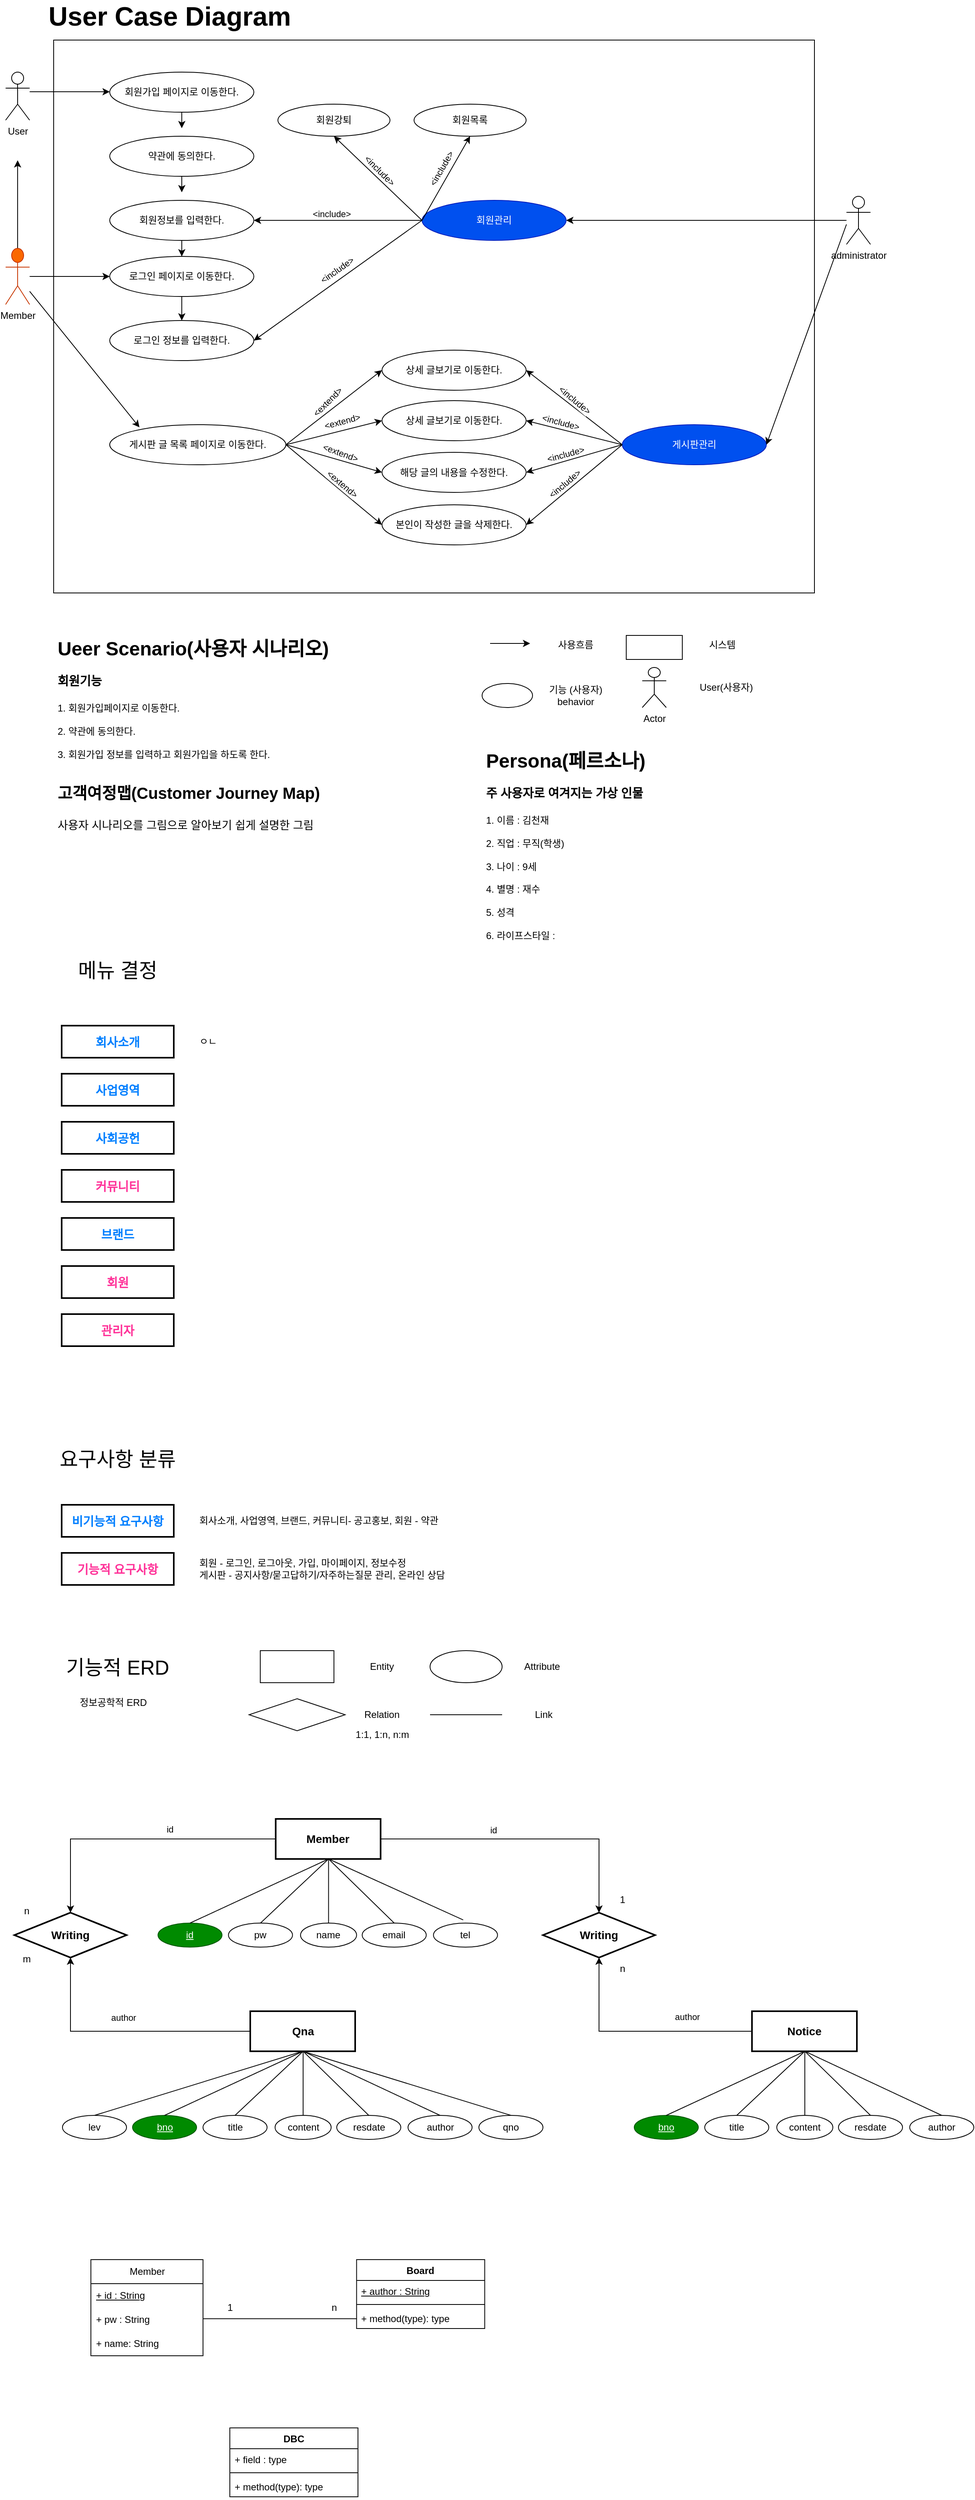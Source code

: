 <mxfile version="21.6.2" type="device">
  <diagram name="페이지-1" id="-TecIWNmmm6fbVxseDir">
    <mxGraphModel dx="1247" dy="652" grid="1" gridSize="10" guides="1" tooltips="1" connect="1" arrows="1" fold="1" page="1" pageScale="1" pageWidth="827" pageHeight="1169" math="0" shadow="0">
      <root>
        <mxCell id="0" />
        <mxCell id="1" parent="0" />
        <mxCell id="GIqwlSmdAhQBk12k91S7-240" value="" style="rounded=0;whiteSpace=wrap;html=1;fontStyle=0" vertex="1" parent="1">
          <mxGeometry x="90" y="70" width="950" height="690" as="geometry" />
        </mxCell>
        <mxCell id="GIqwlSmdAhQBk12k91S7-226" value="" style="edgeStyle=orthogonalEdgeStyle;rounded=0;orthogonalLoop=1;jettySize=auto;html=1;" edge="1" parent="1" source="GIqwlSmdAhQBk12k91S7-7">
          <mxGeometry relative="1" as="geometry">
            <mxPoint x="250" y="180" as="targetPoint" />
          </mxGeometry>
        </mxCell>
        <mxCell id="GIqwlSmdAhQBk12k91S7-7" value="회원가입 페이지로 이동한다." style="ellipse;whiteSpace=wrap;html=1;" vertex="1" parent="1">
          <mxGeometry x="160" y="110" width="180" height="50" as="geometry" />
        </mxCell>
        <mxCell id="GIqwlSmdAhQBk12k91S7-214" style="edgeStyle=orthogonalEdgeStyle;rounded=0;orthogonalLoop=1;jettySize=auto;html=1;exitX=0.5;exitY=0;exitDx=0;exitDy=0;exitPerimeter=0;" edge="1" parent="1" source="GIqwlSmdAhQBk12k91S7-11">
          <mxGeometry relative="1" as="geometry">
            <mxPoint x="45" y="220" as="targetPoint" />
          </mxGeometry>
        </mxCell>
        <mxCell id="GIqwlSmdAhQBk12k91S7-223" style="edgeStyle=orthogonalEdgeStyle;rounded=0;orthogonalLoop=1;jettySize=auto;html=1;" edge="1" parent="1" source="GIqwlSmdAhQBk12k91S7-11" target="GIqwlSmdAhQBk12k91S7-218">
          <mxGeometry relative="1" as="geometry" />
        </mxCell>
        <mxCell id="GIqwlSmdAhQBk12k91S7-11" value="Member" style="shape=umlActor;verticalLabelPosition=bottom;verticalAlign=top;html=1;outlineConnect=0;fillColor=#fa6800;strokeColor=#C73500;fontColor=#000000;" vertex="1" parent="1">
          <mxGeometry x="30" y="330" width="30" height="70" as="geometry" />
        </mxCell>
        <mxCell id="GIqwlSmdAhQBk12k91S7-12" value="User" style="shape=umlActor;verticalLabelPosition=bottom;verticalAlign=top;html=1;outlineConnect=0;" vertex="1" parent="1">
          <mxGeometry x="30" y="110" width="30" height="60" as="geometry" />
        </mxCell>
        <mxCell id="GIqwlSmdAhQBk12k91S7-229" value="" style="edgeStyle=orthogonalEdgeStyle;rounded=0;orthogonalLoop=1;jettySize=auto;html=1;" edge="1" parent="1" source="GIqwlSmdAhQBk12k91S7-216">
          <mxGeometry relative="1" as="geometry">
            <mxPoint x="250" y="260" as="targetPoint" />
          </mxGeometry>
        </mxCell>
        <mxCell id="GIqwlSmdAhQBk12k91S7-216" value="약관에 동의한다." style="ellipse;whiteSpace=wrap;html=1;" vertex="1" parent="1">
          <mxGeometry x="160" y="190" width="180" height="50" as="geometry" />
        </mxCell>
        <mxCell id="GIqwlSmdAhQBk12k91S7-231" value="" style="edgeStyle=orthogonalEdgeStyle;rounded=0;orthogonalLoop=1;jettySize=auto;html=1;" edge="1" parent="1" source="GIqwlSmdAhQBk12k91S7-217" target="GIqwlSmdAhQBk12k91S7-218">
          <mxGeometry relative="1" as="geometry" />
        </mxCell>
        <mxCell id="GIqwlSmdAhQBk12k91S7-217" value="회원정보를 입력한다." style="ellipse;whiteSpace=wrap;html=1;" vertex="1" parent="1">
          <mxGeometry x="160" y="270" width="180" height="50" as="geometry" />
        </mxCell>
        <mxCell id="GIqwlSmdAhQBk12k91S7-232" value="" style="edgeStyle=orthogonalEdgeStyle;rounded=0;orthogonalLoop=1;jettySize=auto;html=1;" edge="1" parent="1" source="GIqwlSmdAhQBk12k91S7-218" target="GIqwlSmdAhQBk12k91S7-224">
          <mxGeometry relative="1" as="geometry" />
        </mxCell>
        <mxCell id="GIqwlSmdAhQBk12k91S7-218" value="로그인 페이지로 이동한다." style="ellipse;whiteSpace=wrap;html=1;" vertex="1" parent="1">
          <mxGeometry x="160" y="340" width="180" height="50" as="geometry" />
        </mxCell>
        <mxCell id="GIqwlSmdAhQBk12k91S7-224" value="로그인 정보를 입력한다." style="ellipse;whiteSpace=wrap;html=1;" vertex="1" parent="1">
          <mxGeometry x="160" y="420" width="180" height="50" as="geometry" />
        </mxCell>
        <mxCell id="GIqwlSmdAhQBk12k91S7-233" value="게시판 글 목록 페이지로 이동한다." style="ellipse;whiteSpace=wrap;html=1;" vertex="1" parent="1">
          <mxGeometry x="160" y="550" width="220" height="50" as="geometry" />
        </mxCell>
        <mxCell id="GIqwlSmdAhQBk12k91S7-234" value="" style="endArrow=classic;html=1;rounded=0;entryX=0.169;entryY=0.067;entryDx=0;entryDy=0;entryPerimeter=0;" edge="1" parent="1" source="GIqwlSmdAhQBk12k91S7-11" target="GIqwlSmdAhQBk12k91S7-233">
          <mxGeometry width="50" height="50" relative="1" as="geometry">
            <mxPoint x="230" y="620" as="sourcePoint" />
            <mxPoint x="280" y="570" as="targetPoint" />
          </mxGeometry>
        </mxCell>
        <mxCell id="GIqwlSmdAhQBk12k91S7-235" value="해당 글의 내용을 수정한다." style="ellipse;whiteSpace=wrap;html=1;" vertex="1" parent="1">
          <mxGeometry x="500" y="584.5" width="180" height="50" as="geometry" />
        </mxCell>
        <mxCell id="GIqwlSmdAhQBk12k91S7-236" value="상세 글보기로 이동한다." style="ellipse;whiteSpace=wrap;html=1;" vertex="1" parent="1">
          <mxGeometry x="500" y="520" width="180" height="50" as="geometry" />
        </mxCell>
        <mxCell id="GIqwlSmdAhQBk12k91S7-237" value="상세 글보기로 이동한다." style="ellipse;whiteSpace=wrap;html=1;" vertex="1" parent="1">
          <mxGeometry x="500" y="457" width="180" height="50" as="geometry" />
        </mxCell>
        <mxCell id="GIqwlSmdAhQBk12k91S7-238" value="본인이 작성한 글을 삭제한다." style="ellipse;whiteSpace=wrap;html=1;" vertex="1" parent="1">
          <mxGeometry x="500" y="650" width="180" height="50" as="geometry" />
        </mxCell>
        <mxCell id="GIqwlSmdAhQBk12k91S7-241" style="edgeStyle=orthogonalEdgeStyle;rounded=0;orthogonalLoop=1;jettySize=auto;html=1;" edge="1" parent="1">
          <mxGeometry relative="1" as="geometry">
            <mxPoint x="60" y="134.5" as="sourcePoint" />
            <mxPoint x="160" y="134.5" as="targetPoint" />
          </mxGeometry>
        </mxCell>
        <mxCell id="GIqwlSmdAhQBk12k91S7-242" value="administrator" style="shape=umlActor;verticalLabelPosition=bottom;verticalAlign=top;html=1;outlineConnect=0;" vertex="1" parent="1">
          <mxGeometry x="1080" y="265" width="30" height="60" as="geometry" />
        </mxCell>
        <mxCell id="GIqwlSmdAhQBk12k91S7-244" value="" style="endArrow=classic;html=1;rounded=0;entryX=0;entryY=0.5;entryDx=0;entryDy=0;exitX=1;exitY=0.5;exitDx=0;exitDy=0;" edge="1" parent="1" source="GIqwlSmdAhQBk12k91S7-233" target="GIqwlSmdAhQBk12k91S7-237">
          <mxGeometry width="50" height="50" relative="1" as="geometry">
            <mxPoint x="380" y="550" as="sourcePoint" />
            <mxPoint x="430" y="500" as="targetPoint" />
          </mxGeometry>
        </mxCell>
        <mxCell id="GIqwlSmdAhQBk12k91S7-248" value="&amp;lt;extend&amp;gt;" style="edgeLabel;html=1;align=center;verticalAlign=middle;resizable=0;points=[];rotation=-45;" vertex="1" connectable="0" parent="GIqwlSmdAhQBk12k91S7-244">
          <mxGeometry x="0.013" y="1" relative="1" as="geometry">
            <mxPoint x="-9" y="-5" as="offset" />
          </mxGeometry>
        </mxCell>
        <mxCell id="GIqwlSmdAhQBk12k91S7-245" value="" style="endArrow=classic;html=1;rounded=0;exitX=1;exitY=0.5;exitDx=0;exitDy=0;entryX=0;entryY=0.5;entryDx=0;entryDy=0;" edge="1" parent="1" source="GIqwlSmdAhQBk12k91S7-233" target="GIqwlSmdAhQBk12k91S7-238">
          <mxGeometry width="50" height="50" relative="1" as="geometry">
            <mxPoint x="700" y="650" as="sourcePoint" />
            <mxPoint x="750" y="600" as="targetPoint" />
          </mxGeometry>
        </mxCell>
        <mxCell id="GIqwlSmdAhQBk12k91S7-251" value="&amp;lt;extend&amp;gt;" style="edgeLabel;html=1;align=center;verticalAlign=middle;resizable=0;points=[];rotation=40;" vertex="1" connectable="0" parent="GIqwlSmdAhQBk12k91S7-245">
          <mxGeometry x="-0.067" y="-3" relative="1" as="geometry">
            <mxPoint x="16" as="offset" />
          </mxGeometry>
        </mxCell>
        <mxCell id="GIqwlSmdAhQBk12k91S7-246" value="" style="endArrow=classic;html=1;rounded=0;entryX=0;entryY=0.5;entryDx=0;entryDy=0;exitX=1;exitY=0.5;exitDx=0;exitDy=0;" edge="1" parent="1" source="GIqwlSmdAhQBk12k91S7-233" target="GIqwlSmdAhQBk12k91S7-236">
          <mxGeometry width="50" height="50" relative="1" as="geometry">
            <mxPoint x="390" y="585" as="sourcePoint" />
            <mxPoint x="470" y="492" as="targetPoint" />
          </mxGeometry>
        </mxCell>
        <mxCell id="GIqwlSmdAhQBk12k91S7-249" value="&amp;lt;extend&amp;gt;" style="edgeLabel;html=1;align=center;verticalAlign=middle;resizable=0;points=[];rotation=-15;" vertex="1" connectable="0" parent="GIqwlSmdAhQBk12k91S7-246">
          <mxGeometry x="0.111" y="3" relative="1" as="geometry">
            <mxPoint x="4" y="-10" as="offset" />
          </mxGeometry>
        </mxCell>
        <mxCell id="GIqwlSmdAhQBk12k91S7-247" value="" style="endArrow=classic;html=1;rounded=0;entryX=0;entryY=0.5;entryDx=0;entryDy=0;exitX=1;exitY=0.5;exitDx=0;exitDy=0;" edge="1" parent="1" source="GIqwlSmdAhQBk12k91S7-233" target="GIqwlSmdAhQBk12k91S7-235">
          <mxGeometry width="50" height="50" relative="1" as="geometry">
            <mxPoint x="390" y="585" as="sourcePoint" />
            <mxPoint x="470" y="555" as="targetPoint" />
          </mxGeometry>
        </mxCell>
        <mxCell id="GIqwlSmdAhQBk12k91S7-250" value="&amp;lt;extend&amp;gt;" style="edgeLabel;html=1;align=center;verticalAlign=middle;resizable=0;points=[];rotation=20;" vertex="1" connectable="0" parent="GIqwlSmdAhQBk12k91S7-247">
          <mxGeometry x="0.132" relative="1" as="geometry">
            <mxPoint y="-10" as="offset" />
          </mxGeometry>
        </mxCell>
        <mxCell id="GIqwlSmdAhQBk12k91S7-253" value="회원강퇴" style="ellipse;whiteSpace=wrap;html=1;" vertex="1" parent="1">
          <mxGeometry x="370" y="150" width="140" height="40" as="geometry" />
        </mxCell>
        <mxCell id="GIqwlSmdAhQBk12k91S7-255" value="회원관리" style="ellipse;whiteSpace=wrap;html=1;fillColor=#0050ef;fontColor=#ffffff;strokeColor=#001DBC;" vertex="1" parent="1">
          <mxGeometry x="550" y="270" width="180" height="50" as="geometry" />
        </mxCell>
        <mxCell id="GIqwlSmdAhQBk12k91S7-256" value="회원목록" style="ellipse;whiteSpace=wrap;html=1;" vertex="1" parent="1">
          <mxGeometry x="540" y="150" width="140" height="40" as="geometry" />
        </mxCell>
        <mxCell id="GIqwlSmdAhQBk12k91S7-257" value="" style="endArrow=classic;html=1;rounded=0;exitX=0;exitY=0.5;exitDx=0;exitDy=0;entryX=0.5;entryY=1;entryDx=0;entryDy=0;" edge="1" parent="1" source="GIqwlSmdAhQBk12k91S7-255" target="GIqwlSmdAhQBk12k91S7-256">
          <mxGeometry width="50" height="50" relative="1" as="geometry">
            <mxPoint x="700" y="380" as="sourcePoint" />
            <mxPoint x="750" y="330" as="targetPoint" />
          </mxGeometry>
        </mxCell>
        <mxCell id="GIqwlSmdAhQBk12k91S7-277" value="&amp;lt;include&amp;gt;" style="edgeLabel;html=1;align=center;verticalAlign=middle;resizable=0;points=[];rotation=-60;" vertex="1" connectable="0" parent="GIqwlSmdAhQBk12k91S7-257">
          <mxGeometry x="0.14" y="1" relative="1" as="geometry">
            <mxPoint x="-10" y="-4" as="offset" />
          </mxGeometry>
        </mxCell>
        <mxCell id="GIqwlSmdAhQBk12k91S7-258" value="" style="endArrow=classic;html=1;rounded=0;exitX=0;exitY=0.5;exitDx=0;exitDy=0;entryX=0.5;entryY=1;entryDx=0;entryDy=0;" edge="1" parent="1" source="GIqwlSmdAhQBk12k91S7-255" target="GIqwlSmdAhQBk12k91S7-253">
          <mxGeometry width="50" height="50" relative="1" as="geometry">
            <mxPoint x="490" y="295" as="sourcePoint" />
            <mxPoint x="550" y="230" as="targetPoint" />
          </mxGeometry>
        </mxCell>
        <mxCell id="GIqwlSmdAhQBk12k91S7-278" value="&amp;lt;include&amp;gt;" style="edgeLabel;html=1;align=center;verticalAlign=middle;resizable=0;points=[];rotation=45;" vertex="1" connectable="0" parent="GIqwlSmdAhQBk12k91S7-258">
          <mxGeometry x="0.005" y="-1" relative="1" as="geometry">
            <mxPoint x="2" y="-9" as="offset" />
          </mxGeometry>
        </mxCell>
        <mxCell id="GIqwlSmdAhQBk12k91S7-259" value="" style="endArrow=classic;html=1;rounded=0;exitX=0;exitY=0.5;exitDx=0;exitDy=0;" edge="1" parent="1" source="GIqwlSmdAhQBk12k91S7-255" target="GIqwlSmdAhQBk12k91S7-217">
          <mxGeometry width="50" height="50" relative="1" as="geometry">
            <mxPoint x="560" y="305" as="sourcePoint" />
            <mxPoint x="450" y="240" as="targetPoint" />
          </mxGeometry>
        </mxCell>
        <mxCell id="GIqwlSmdAhQBk12k91S7-279" value="&amp;lt;include&amp;gt;" style="edgeLabel;html=1;align=center;verticalAlign=middle;resizable=0;points=[];" vertex="1" connectable="0" parent="GIqwlSmdAhQBk12k91S7-259">
          <mxGeometry x="0.076" y="3" relative="1" as="geometry">
            <mxPoint y="-11" as="offset" />
          </mxGeometry>
        </mxCell>
        <mxCell id="GIqwlSmdAhQBk12k91S7-260" value="" style="endArrow=classic;html=1;rounded=0;exitX=0;exitY=0.5;exitDx=0;exitDy=0;entryX=1;entryY=0.5;entryDx=0;entryDy=0;" edge="1" parent="1" source="GIqwlSmdAhQBk12k91S7-255" target="GIqwlSmdAhQBk12k91S7-224">
          <mxGeometry width="50" height="50" relative="1" as="geometry">
            <mxPoint x="560" y="305" as="sourcePoint" />
            <mxPoint x="350" y="305" as="targetPoint" />
          </mxGeometry>
        </mxCell>
        <mxCell id="GIqwlSmdAhQBk12k91S7-280" value="&amp;lt;include&amp;gt;" style="edgeLabel;html=1;align=center;verticalAlign=middle;resizable=0;points=[];rotation=-35;" vertex="1" connectable="0" parent="GIqwlSmdAhQBk12k91S7-260">
          <mxGeometry x="0.009" y="1" relative="1" as="geometry">
            <mxPoint x="-1" y="-14" as="offset" />
          </mxGeometry>
        </mxCell>
        <mxCell id="GIqwlSmdAhQBk12k91S7-261" value="게시판관리" style="ellipse;whiteSpace=wrap;html=1;fillColor=#0050ef;fontColor=#ffffff;strokeColor=#001DBC;" vertex="1" parent="1">
          <mxGeometry x="800" y="550" width="180" height="50" as="geometry" />
        </mxCell>
        <mxCell id="GIqwlSmdAhQBk12k91S7-262" value="" style="endArrow=classic;html=1;rounded=0;entryX=1;entryY=0.5;entryDx=0;entryDy=0;" edge="1" parent="1" target="GIqwlSmdAhQBk12k91S7-261">
          <mxGeometry width="50" height="50" relative="1" as="geometry">
            <mxPoint x="1080" y="300" as="sourcePoint" />
            <mxPoint x="350" y="455" as="targetPoint" />
          </mxGeometry>
        </mxCell>
        <mxCell id="GIqwlSmdAhQBk12k91S7-263" value="" style="endArrow=classic;html=1;rounded=0;entryX=1;entryY=0.5;entryDx=0;entryDy=0;exitX=0;exitY=0.5;exitDx=0;exitDy=0;" edge="1" parent="1" source="GIqwlSmdAhQBk12k91S7-261" target="GIqwlSmdAhQBk12k91S7-236">
          <mxGeometry width="50" height="50" relative="1" as="geometry">
            <mxPoint x="1090" y="230" as="sourcePoint" />
            <mxPoint x="970" y="492" as="targetPoint" />
          </mxGeometry>
        </mxCell>
        <mxCell id="GIqwlSmdAhQBk12k91S7-271" value="&amp;lt;include&amp;gt;" style="edgeLabel;html=1;align=center;verticalAlign=middle;resizable=0;points=[];rotation=15;" vertex="1" connectable="0" parent="GIqwlSmdAhQBk12k91S7-263">
          <mxGeometry x="0.284" y="-1" relative="1" as="geometry">
            <mxPoint y="-8" as="offset" />
          </mxGeometry>
        </mxCell>
        <mxCell id="GIqwlSmdAhQBk12k91S7-265" value="" style="endArrow=classic;html=1;rounded=0;entryX=1;entryY=0.5;entryDx=0;entryDy=0;exitX=0;exitY=0.5;exitDx=0;exitDy=0;" edge="1" parent="1" source="GIqwlSmdAhQBk12k91S7-261" target="GIqwlSmdAhQBk12k91S7-235">
          <mxGeometry width="50" height="50" relative="1" as="geometry">
            <mxPoint x="810" y="585" as="sourcePoint" />
            <mxPoint x="690" y="555" as="targetPoint" />
          </mxGeometry>
        </mxCell>
        <mxCell id="GIqwlSmdAhQBk12k91S7-272" value="&amp;lt;include&amp;gt;" style="edgeLabel;html=1;align=center;verticalAlign=middle;resizable=0;points=[];rotation=-15;" vertex="1" connectable="0" parent="GIqwlSmdAhQBk12k91S7-265">
          <mxGeometry x="0.207" y="4" relative="1" as="geometry">
            <mxPoint y="-13" as="offset" />
          </mxGeometry>
        </mxCell>
        <mxCell id="GIqwlSmdAhQBk12k91S7-266" value="" style="endArrow=classic;html=1;rounded=0;entryX=1;entryY=0.5;entryDx=0;entryDy=0;exitX=0;exitY=0.5;exitDx=0;exitDy=0;" edge="1" parent="1" source="GIqwlSmdAhQBk12k91S7-261" target="GIqwlSmdAhQBk12k91S7-238">
          <mxGeometry width="50" height="50" relative="1" as="geometry">
            <mxPoint x="810" y="585" as="sourcePoint" />
            <mxPoint x="690" y="620" as="targetPoint" />
          </mxGeometry>
        </mxCell>
        <mxCell id="GIqwlSmdAhQBk12k91S7-273" value="&amp;lt;include&amp;gt;" style="edgeLabel;html=1;align=center;verticalAlign=middle;resizable=0;points=[];rotation=-40;" vertex="1" connectable="0" parent="GIqwlSmdAhQBk12k91S7-266">
          <mxGeometry x="0.121" y="1" relative="1" as="geometry">
            <mxPoint x="-6" y="-8" as="offset" />
          </mxGeometry>
        </mxCell>
        <mxCell id="GIqwlSmdAhQBk12k91S7-267" value="" style="endArrow=classic;html=1;rounded=0;entryX=1;entryY=0.5;entryDx=0;entryDy=0;exitX=0;exitY=0.5;exitDx=0;exitDy=0;" edge="1" parent="1" source="GIqwlSmdAhQBk12k91S7-261" target="GIqwlSmdAhQBk12k91S7-237">
          <mxGeometry width="50" height="50" relative="1" as="geometry">
            <mxPoint x="810" y="585" as="sourcePoint" />
            <mxPoint x="690" y="685" as="targetPoint" />
          </mxGeometry>
        </mxCell>
        <mxCell id="GIqwlSmdAhQBk12k91S7-270" value="&amp;lt;include&amp;gt;" style="edgeLabel;html=1;align=center;verticalAlign=middle;resizable=0;points=[];rotation=40;" vertex="1" connectable="0" parent="GIqwlSmdAhQBk12k91S7-267">
          <mxGeometry x="0.02" y="-3" relative="1" as="geometry">
            <mxPoint y="-7" as="offset" />
          </mxGeometry>
        </mxCell>
        <mxCell id="GIqwlSmdAhQBk12k91S7-268" value="&lt;h1&gt;Ueer Scenario(사용자 시나리오)&lt;/h1&gt;&lt;div style=&quot;&quot;&gt;&lt;b style=&quot;&quot;&gt;&lt;font style=&quot;font-size: 15px;&quot;&gt;회원기능&lt;/font&gt;&lt;/b&gt;&lt;/div&gt;&lt;div style=&quot;&quot;&gt;&lt;b style=&quot;&quot;&gt;&lt;font style=&quot;font-size: 15px;&quot;&gt;&lt;br&gt;&lt;/font&gt;&lt;/b&gt;&lt;/div&gt;&lt;div style=&quot;&quot;&gt;&lt;font style=&quot;font-size: 12px;&quot;&gt;1. 회원가입페이지로 이동한다.&lt;/font&gt;&lt;/div&gt;&lt;div style=&quot;&quot;&gt;&lt;font style=&quot;font-size: 12px;&quot;&gt;&lt;br&gt;&lt;/font&gt;&lt;/div&gt;&lt;div style=&quot;&quot;&gt;&lt;font style=&quot;font-size: 12px;&quot;&gt;2. 약관에 동의한다.&lt;/font&gt;&lt;/div&gt;&lt;div style=&quot;&quot;&gt;&lt;font style=&quot;font-size: 12px;&quot;&gt;&lt;br&gt;&lt;/font&gt;&lt;/div&gt;&lt;div style=&quot;&quot;&gt;&lt;font style=&quot;font-size: 12px;&quot;&gt;3. 회원가입 정보를 입력하고 회원가입을 하도록 한다.&lt;/font&gt;&lt;/div&gt;&lt;div style=&quot;&quot;&gt;&lt;font style=&quot;font-size: 12px;&quot;&gt;&lt;br&gt;&lt;/font&gt;&lt;/div&gt;&lt;div style=&quot;&quot;&gt;&lt;font style=&quot;font-size: 12px;&quot;&gt;&lt;br&gt;&lt;/font&gt;&lt;/div&gt;&lt;div style=&quot;&quot;&gt;&lt;font size=&quot;1&quot; style=&quot;&quot;&gt;&lt;b style=&quot;font-size: 20px;&quot;&gt;고객여정맵(Customer Journey Map)&lt;/b&gt;&lt;/font&gt;&lt;/div&gt;&lt;div style=&quot;&quot;&gt;&lt;font style=&quot;font-size: 17px;&quot;&gt;&lt;b&gt;&lt;br&gt;&lt;/b&gt;&lt;/font&gt;&lt;/div&gt;&lt;div style=&quot;font-size: 14px;&quot;&gt;&lt;font style=&quot;font-size: 14px;&quot;&gt;사용자 시나리오를 그림으로&amp;nbsp;&lt;/font&gt;&lt;span style=&quot;background-color: initial;&quot;&gt;알아보기 쉽게 설명한 그림&lt;/span&gt;&lt;/div&gt;" style="text;html=1;strokeColor=none;fillColor=none;spacing=5;spacingTop=-20;whiteSpace=wrap;overflow=hidden;rounded=0;" vertex="1" parent="1">
          <mxGeometry x="90" y="810" width="400" height="330" as="geometry" />
        </mxCell>
        <mxCell id="GIqwlSmdAhQBk12k91S7-274" value="" style="endArrow=classic;html=1;rounded=0;entryX=1;entryY=0.5;entryDx=0;entryDy=0;" edge="1" parent="1" source="GIqwlSmdAhQBk12k91S7-242" target="GIqwlSmdAhQBk12k91S7-255">
          <mxGeometry width="50" height="50" relative="1" as="geometry">
            <mxPoint x="1080" y="220" as="sourcePoint" />
            <mxPoint x="990" y="585" as="targetPoint" />
          </mxGeometry>
        </mxCell>
        <mxCell id="GIqwlSmdAhQBk12k91S7-283" value="" style="endArrow=classic;html=1;rounded=0;" edge="1" parent="1">
          <mxGeometry width="50" height="50" relative="1" as="geometry">
            <mxPoint x="635" y="823" as="sourcePoint" />
            <mxPoint x="685.0" y="823" as="targetPoint" />
          </mxGeometry>
        </mxCell>
        <mxCell id="GIqwlSmdAhQBk12k91S7-287" value="사용흐름" style="text;html=1;strokeColor=none;fillColor=none;align=center;verticalAlign=middle;whiteSpace=wrap;rounded=0;" vertex="1" parent="1">
          <mxGeometry x="712" y="810" width="60" height="30" as="geometry" />
        </mxCell>
        <mxCell id="GIqwlSmdAhQBk12k91S7-288" value="" style="ellipse;whiteSpace=wrap;html=1;" vertex="1" parent="1">
          <mxGeometry x="625" y="873" width="63" height="30" as="geometry" />
        </mxCell>
        <mxCell id="GIqwlSmdAhQBk12k91S7-289" value="기능 (사용자)&lt;br&gt;behavior" style="text;html=1;strokeColor=none;fillColor=none;align=center;verticalAlign=middle;whiteSpace=wrap;rounded=0;" vertex="1" parent="1">
          <mxGeometry x="699" y="873" width="86" height="30" as="geometry" />
        </mxCell>
        <mxCell id="GIqwlSmdAhQBk12k91S7-290" value="" style="rounded=0;whiteSpace=wrap;html=1;" vertex="1" parent="1">
          <mxGeometry x="805" y="813" width="70" height="30" as="geometry" />
        </mxCell>
        <mxCell id="GIqwlSmdAhQBk12k91S7-291" value="시스템" style="text;html=1;strokeColor=none;fillColor=none;align=center;verticalAlign=middle;whiteSpace=wrap;rounded=0;" vertex="1" parent="1">
          <mxGeometry x="895" y="810" width="60" height="30" as="geometry" />
        </mxCell>
        <mxCell id="GIqwlSmdAhQBk12k91S7-292" value="User(사용자)" style="text;html=1;strokeColor=none;fillColor=none;align=center;verticalAlign=middle;whiteSpace=wrap;rounded=0;" vertex="1" parent="1">
          <mxGeometry x="885" y="863" width="90" height="30" as="geometry" />
        </mxCell>
        <mxCell id="GIqwlSmdAhQBk12k91S7-293" value="Actor" style="shape=umlActor;verticalLabelPosition=bottom;verticalAlign=top;html=1;outlineConnect=0;" vertex="1" parent="1">
          <mxGeometry x="825" y="853" width="30" height="50" as="geometry" />
        </mxCell>
        <mxCell id="GIqwlSmdAhQBk12k91S7-294" value="&lt;h1&gt;Persona(페르소나)&lt;/h1&gt;&lt;div style=&quot;&quot;&gt;&lt;span style=&quot;font-size: 15px;&quot;&gt;&lt;b&gt;주 사용자로 여겨지는 가상 인물&lt;/b&gt;&lt;/span&gt;&lt;/div&gt;&lt;div style=&quot;&quot;&gt;&lt;span style=&quot;font-size: 15px;&quot;&gt;&lt;b&gt;&lt;br&gt;&lt;/b&gt;&lt;/span&gt;&lt;/div&gt;&lt;div style=&quot;&quot;&gt;&lt;font style=&quot;font-size: 12px;&quot;&gt;1. 이름 : 김천재&lt;/font&gt;&lt;/div&gt;&lt;div style=&quot;&quot;&gt;&lt;font style=&quot;font-size: 12px;&quot;&gt;&lt;br&gt;&lt;/font&gt;&lt;/div&gt;&lt;div style=&quot;&quot;&gt;&lt;font style=&quot;font-size: 12px;&quot;&gt;2. 직업 : 무직(학생)&lt;/font&gt;&lt;/div&gt;&lt;div style=&quot;&quot;&gt;&lt;font style=&quot;font-size: 12px;&quot;&gt;&lt;br&gt;&lt;/font&gt;&lt;/div&gt;&lt;div style=&quot;&quot;&gt;&lt;font style=&quot;font-size: 12px;&quot;&gt;3. 나이 : 9세&lt;/font&gt;&lt;/div&gt;&lt;div style=&quot;&quot;&gt;&lt;font style=&quot;font-size: 12px;&quot;&gt;&lt;br&gt;&lt;/font&gt;&lt;/div&gt;&lt;div style=&quot;&quot;&gt;4. 별명 : 재수&lt;/div&gt;&lt;div style=&quot;&quot;&gt;&lt;br&gt;&lt;/div&gt;&lt;div style=&quot;&quot;&gt;5. 성격&lt;/div&gt;&lt;div style=&quot;&quot;&gt;&lt;br&gt;&lt;/div&gt;&lt;div style=&quot;&quot;&gt;6. 라이프스타일 :&amp;nbsp;&lt;/div&gt;" style="text;html=1;strokeColor=none;fillColor=none;spacing=5;spacingTop=-20;whiteSpace=wrap;overflow=hidden;rounded=0;" vertex="1" parent="1">
          <mxGeometry x="625" y="950" width="400" height="260" as="geometry" />
        </mxCell>
        <mxCell id="GIqwlSmdAhQBk12k91S7-296" value="&lt;font style=&quot;font-size: 25px;&quot;&gt;메뉴 결정&lt;/font&gt;" style="text;html=1;strokeColor=none;fillColor=none;align=center;verticalAlign=middle;whiteSpace=wrap;rounded=0;" vertex="1" parent="1">
          <mxGeometry x="90" y="1200" width="160" height="60" as="geometry" />
        </mxCell>
        <mxCell id="GIqwlSmdAhQBk12k91S7-297" value="회사소개" style="rounded=0;whiteSpace=wrap;html=1;strokeWidth=2;fontSize=15;fontStyle=1;fontColor=#007FFF;" vertex="1" parent="1">
          <mxGeometry x="100" y="1300" width="140" height="40" as="geometry" />
        </mxCell>
        <mxCell id="GIqwlSmdAhQBk12k91S7-298" value="사업영역" style="rounded=0;whiteSpace=wrap;html=1;strokeWidth=2;fontSize=15;fontStyle=1;fontColor=#007FFF;" vertex="1" parent="1">
          <mxGeometry x="100" y="1360" width="140" height="40" as="geometry" />
        </mxCell>
        <mxCell id="GIqwlSmdAhQBk12k91S7-299" value="사회공헌" style="rounded=0;whiteSpace=wrap;html=1;strokeWidth=2;fontSize=15;fontStyle=1;fontColor=#007FFF;" vertex="1" parent="1">
          <mxGeometry x="100" y="1420" width="140" height="40" as="geometry" />
        </mxCell>
        <mxCell id="GIqwlSmdAhQBk12k91S7-300" value="커뮤니티" style="rounded=0;whiteSpace=wrap;html=1;strokeWidth=2;fontSize=15;fontStyle=1;fontColor=#FF3399;" vertex="1" parent="1">
          <mxGeometry x="100" y="1480" width="140" height="40" as="geometry" />
        </mxCell>
        <mxCell id="GIqwlSmdAhQBk12k91S7-301" value="브랜드" style="rounded=0;whiteSpace=wrap;html=1;strokeWidth=2;fontSize=15;fontStyle=1;fontColor=#007FFF;" vertex="1" parent="1">
          <mxGeometry x="100" y="1540" width="140" height="40" as="geometry" />
        </mxCell>
        <mxCell id="GIqwlSmdAhQBk12k91S7-302" value="회원" style="rounded=0;whiteSpace=wrap;html=1;strokeWidth=2;fontSize=15;fontStyle=1;fontColor=#FF3399;" vertex="1" parent="1">
          <mxGeometry x="100" y="1600" width="140" height="40" as="geometry" />
        </mxCell>
        <mxCell id="GIqwlSmdAhQBk12k91S7-303" value="관리자" style="rounded=0;whiteSpace=wrap;html=1;strokeWidth=2;fontSize=15;fontStyle=1;fontColor=#FF3399;" vertex="1" parent="1">
          <mxGeometry x="100" y="1660" width="140" height="40" as="geometry" />
        </mxCell>
        <mxCell id="GIqwlSmdAhQBk12k91S7-305" value="ㅇㄴ" style="text;html=1;strokeColor=none;fillColor=none;align=left;verticalAlign=middle;whiteSpace=wrap;rounded=0;" vertex="1" parent="1">
          <mxGeometry x="270" y="1297.5" width="460" height="45" as="geometry" />
        </mxCell>
        <mxCell id="GIqwlSmdAhQBk12k91S7-306" value="비기능적 요구사항" style="rounded=0;whiteSpace=wrap;html=1;strokeWidth=2;fontSize=15;fontStyle=1;fontColor=#007FFF;" vertex="1" parent="1">
          <mxGeometry x="100" y="1898" width="140" height="40" as="geometry" />
        </mxCell>
        <mxCell id="GIqwlSmdAhQBk12k91S7-307" value="기능적 요구사항" style="rounded=0;whiteSpace=wrap;html=1;strokeWidth=2;fontSize=15;fontStyle=1;fontColor=#FF3399;" vertex="1" parent="1">
          <mxGeometry x="100" y="1958" width="140" height="40" as="geometry" />
        </mxCell>
        <mxCell id="GIqwlSmdAhQBk12k91S7-308" value="회사소개, 사업영역, 브랜드, 커뮤니티- 공고홍보, 회원 - 약관" style="text;html=1;strokeColor=none;fillColor=none;align=left;verticalAlign=middle;whiteSpace=wrap;rounded=0;" vertex="1" parent="1">
          <mxGeometry x="270" y="1895.5" width="460" height="45" as="geometry" />
        </mxCell>
        <mxCell id="GIqwlSmdAhQBk12k91S7-309" value="회원 - 로그인, 로그아웃, 가입, 마이페이지, 정보수정&lt;br&gt;게시판 - 공지사항/묻고답하기/자주하는질문 관리, 온라인 상담" style="text;html=1;strokeColor=none;fillColor=none;align=left;verticalAlign=middle;whiteSpace=wrap;rounded=0;" vertex="1" parent="1">
          <mxGeometry x="270" y="1955.5" width="460" height="45" as="geometry" />
        </mxCell>
        <mxCell id="GIqwlSmdAhQBk12k91S7-310" value="&lt;span style=&quot;font-size: 25px;&quot;&gt;요구사항 분류&lt;/span&gt;" style="text;html=1;strokeColor=none;fillColor=none;align=center;verticalAlign=middle;whiteSpace=wrap;rounded=0;" vertex="1" parent="1">
          <mxGeometry x="90" y="1810" width="160" height="60" as="geometry" />
        </mxCell>
        <mxCell id="GIqwlSmdAhQBk12k91S7-311" value="&lt;span style=&quot;font-size: 25px;&quot;&gt;기능적 ERD&lt;/span&gt;" style="text;html=1;strokeColor=none;fillColor=none;align=center;verticalAlign=middle;whiteSpace=wrap;rounded=0;" vertex="1" parent="1">
          <mxGeometry x="90" y="2070" width="160" height="60" as="geometry" />
        </mxCell>
        <mxCell id="GIqwlSmdAhQBk12k91S7-312" value="Member" style="rounded=0;whiteSpace=wrap;html=1;fontSize=14;fontStyle=1;strokeWidth=2;" vertex="1" parent="1">
          <mxGeometry x="367.27" y="2290" width="131" height="50" as="geometry" />
        </mxCell>
        <mxCell id="GIqwlSmdAhQBk12k91S7-313" value="" style="rounded=0;whiteSpace=wrap;html=1;" vertex="1" parent="1">
          <mxGeometry x="348" y="2080" width="92" height="40" as="geometry" />
        </mxCell>
        <mxCell id="GIqwlSmdAhQBk12k91S7-314" value="" style="ellipse;whiteSpace=wrap;html=1;" vertex="1" parent="1">
          <mxGeometry x="560" y="2080" width="90" height="40" as="geometry" />
        </mxCell>
        <mxCell id="GIqwlSmdAhQBk12k91S7-315" value="Entity" style="text;html=1;strokeColor=none;fillColor=none;align=center;verticalAlign=middle;whiteSpace=wrap;rounded=0;" vertex="1" parent="1">
          <mxGeometry x="470" y="2085" width="60" height="30" as="geometry" />
        </mxCell>
        <mxCell id="GIqwlSmdAhQBk12k91S7-316" value="Attribute" style="text;html=1;strokeColor=none;fillColor=none;align=center;verticalAlign=middle;whiteSpace=wrap;rounded=0;" vertex="1" parent="1">
          <mxGeometry x="670" y="2085" width="60" height="30" as="geometry" />
        </mxCell>
        <mxCell id="GIqwlSmdAhQBk12k91S7-317" value="" style="rhombus;whiteSpace=wrap;html=1;" vertex="1" parent="1">
          <mxGeometry x="334" y="2140" width="120" height="40" as="geometry" />
        </mxCell>
        <mxCell id="GIqwlSmdAhQBk12k91S7-318" value="Relation" style="text;html=1;strokeColor=none;fillColor=none;align=center;verticalAlign=middle;whiteSpace=wrap;rounded=0;" vertex="1" parent="1">
          <mxGeometry x="470" y="2145" width="60" height="30" as="geometry" />
        </mxCell>
        <mxCell id="GIqwlSmdAhQBk12k91S7-319" value="" style="endArrow=none;html=1;rounded=0;" edge="1" parent="1">
          <mxGeometry width="50" height="50" relative="1" as="geometry">
            <mxPoint x="560" y="2160" as="sourcePoint" />
            <mxPoint x="650" y="2160" as="targetPoint" />
          </mxGeometry>
        </mxCell>
        <mxCell id="GIqwlSmdAhQBk12k91S7-320" value="Link" style="text;html=1;strokeColor=none;fillColor=none;align=center;verticalAlign=middle;whiteSpace=wrap;rounded=0;" vertex="1" parent="1">
          <mxGeometry x="672" y="2145" width="60" height="30" as="geometry" />
        </mxCell>
        <mxCell id="GIqwlSmdAhQBk12k91S7-321" value="id" style="ellipse;whiteSpace=wrap;html=1;fontStyle=4;labelBackgroundColor=none;fillColor=#008a00;fontColor=#ffffff;strokeColor=#005700;" vertex="1" parent="1">
          <mxGeometry x="220.27" y="2420" width="80" height="30" as="geometry" />
        </mxCell>
        <mxCell id="GIqwlSmdAhQBk12k91S7-322" value="pw" style="ellipse;whiteSpace=wrap;html=1;" vertex="1" parent="1">
          <mxGeometry x="308.27" y="2420" width="80" height="30" as="geometry" />
        </mxCell>
        <mxCell id="GIqwlSmdAhQBk12k91S7-323" value="name" style="ellipse;whiteSpace=wrap;html=1;" vertex="1" parent="1">
          <mxGeometry x="398.27" y="2420" width="70" height="30" as="geometry" />
        </mxCell>
        <mxCell id="GIqwlSmdAhQBk12k91S7-324" value="tel" style="ellipse;whiteSpace=wrap;html=1;" vertex="1" parent="1">
          <mxGeometry x="564.27" y="2420" width="80" height="30" as="geometry" />
        </mxCell>
        <mxCell id="GIqwlSmdAhQBk12k91S7-325" value="email" style="ellipse;whiteSpace=wrap;html=1;" vertex="1" parent="1">
          <mxGeometry x="475.27" y="2420" width="80" height="30" as="geometry" />
        </mxCell>
        <mxCell id="GIqwlSmdAhQBk12k91S7-326" value="" style="endArrow=none;html=1;rounded=0;exitX=0.5;exitY=0;exitDx=0;exitDy=0;" edge="1" parent="1" source="GIqwlSmdAhQBk12k91S7-321">
          <mxGeometry width="50" height="50" relative="1" as="geometry">
            <mxPoint x="563.27" y="2380" as="sourcePoint" />
            <mxPoint x="433.27" y="2340" as="targetPoint" />
          </mxGeometry>
        </mxCell>
        <mxCell id="GIqwlSmdAhQBk12k91S7-327" value="" style="endArrow=none;html=1;rounded=0;exitX=0.5;exitY=0;exitDx=0;exitDy=0;" edge="1" parent="1" source="GIqwlSmdAhQBk12k91S7-322">
          <mxGeometry width="50" height="50" relative="1" as="geometry">
            <mxPoint x="262.27" y="2430" as="sourcePoint" />
            <mxPoint x="433.27" y="2340" as="targetPoint" />
          </mxGeometry>
        </mxCell>
        <mxCell id="GIqwlSmdAhQBk12k91S7-328" value="" style="endArrow=none;html=1;rounded=0;exitX=0.5;exitY=0;exitDx=0;exitDy=0;" edge="1" parent="1" source="GIqwlSmdAhQBk12k91S7-325">
          <mxGeometry width="50" height="50" relative="1" as="geometry">
            <mxPoint x="353.27" y="2430" as="sourcePoint" />
            <mxPoint x="433.27" y="2340" as="targetPoint" />
          </mxGeometry>
        </mxCell>
        <mxCell id="GIqwlSmdAhQBk12k91S7-331" value="" style="endArrow=none;html=1;rounded=0;exitX=0.5;exitY=0;exitDx=0;exitDy=0;" edge="1" parent="1" source="GIqwlSmdAhQBk12k91S7-323">
          <mxGeometry width="50" height="50" relative="1" as="geometry">
            <mxPoint x="563.27" y="2380" as="sourcePoint" />
            <mxPoint x="433.27" y="2340" as="targetPoint" />
          </mxGeometry>
        </mxCell>
        <mxCell id="GIqwlSmdAhQBk12k91S7-332" value="" style="endArrow=none;html=1;rounded=0;exitX=0.464;exitY=-0.132;exitDx=0;exitDy=0;exitPerimeter=0;" edge="1" parent="1" source="GIqwlSmdAhQBk12k91S7-324">
          <mxGeometry width="50" height="50" relative="1" as="geometry">
            <mxPoint x="525.27" y="2430" as="sourcePoint" />
            <mxPoint x="433.27" y="2340" as="targetPoint" />
          </mxGeometry>
        </mxCell>
        <mxCell id="GIqwlSmdAhQBk12k91S7-333" value="Qna" style="rounded=0;whiteSpace=wrap;html=1;fontSize=14;fontStyle=1;strokeWidth=2;" vertex="1" parent="1">
          <mxGeometry x="335.5" y="2530" width="131" height="50" as="geometry" />
        </mxCell>
        <mxCell id="GIqwlSmdAhQBk12k91S7-334" value="bno" style="ellipse;whiteSpace=wrap;html=1;fillColor=#008a00;fontColor=#ffffff;strokeColor=#005700;fontStyle=4" vertex="1" parent="1">
          <mxGeometry x="188.5" y="2660" width="80" height="30" as="geometry" />
        </mxCell>
        <mxCell id="GIqwlSmdAhQBk12k91S7-335" value="title" style="ellipse;whiteSpace=wrap;html=1;" vertex="1" parent="1">
          <mxGeometry x="276.5" y="2660" width="80" height="30" as="geometry" />
        </mxCell>
        <mxCell id="GIqwlSmdAhQBk12k91S7-336" value="content" style="ellipse;whiteSpace=wrap;html=1;" vertex="1" parent="1">
          <mxGeometry x="366.5" y="2660" width="70" height="30" as="geometry" />
        </mxCell>
        <mxCell id="GIqwlSmdAhQBk12k91S7-337" value="author" style="ellipse;whiteSpace=wrap;html=1;" vertex="1" parent="1">
          <mxGeometry x="532.5" y="2660" width="80" height="30" as="geometry" />
        </mxCell>
        <mxCell id="GIqwlSmdAhQBk12k91S7-338" value="resdate" style="ellipse;whiteSpace=wrap;html=1;" vertex="1" parent="1">
          <mxGeometry x="443.5" y="2660" width="80" height="30" as="geometry" />
        </mxCell>
        <mxCell id="GIqwlSmdAhQBk12k91S7-339" value="" style="endArrow=none;html=1;rounded=0;exitX=0.5;exitY=0;exitDx=0;exitDy=0;" edge="1" parent="1" source="GIqwlSmdAhQBk12k91S7-334">
          <mxGeometry width="50" height="50" relative="1" as="geometry">
            <mxPoint x="531.5" y="2620" as="sourcePoint" />
            <mxPoint x="401.5" y="2580" as="targetPoint" />
          </mxGeometry>
        </mxCell>
        <mxCell id="GIqwlSmdAhQBk12k91S7-340" value="" style="endArrow=none;html=1;rounded=0;exitX=0.5;exitY=0;exitDx=0;exitDy=0;" edge="1" parent="1" source="GIqwlSmdAhQBk12k91S7-335">
          <mxGeometry width="50" height="50" relative="1" as="geometry">
            <mxPoint x="230.5" y="2670" as="sourcePoint" />
            <mxPoint x="401.5" y="2580" as="targetPoint" />
          </mxGeometry>
        </mxCell>
        <mxCell id="GIqwlSmdAhQBk12k91S7-341" value="" style="endArrow=none;html=1;rounded=0;exitX=0.5;exitY=0;exitDx=0;exitDy=0;" edge="1" parent="1" source="GIqwlSmdAhQBk12k91S7-338">
          <mxGeometry width="50" height="50" relative="1" as="geometry">
            <mxPoint x="321.5" y="2670" as="sourcePoint" />
            <mxPoint x="401.5" y="2580" as="targetPoint" />
          </mxGeometry>
        </mxCell>
        <mxCell id="GIqwlSmdAhQBk12k91S7-342" value="" style="endArrow=none;html=1;rounded=0;exitX=0.5;exitY=0;exitDx=0;exitDy=0;" edge="1" parent="1" source="GIqwlSmdAhQBk12k91S7-336">
          <mxGeometry width="50" height="50" relative="1" as="geometry">
            <mxPoint x="531.5" y="2620" as="sourcePoint" />
            <mxPoint x="401.5" y="2580" as="targetPoint" />
          </mxGeometry>
        </mxCell>
        <mxCell id="GIqwlSmdAhQBk12k91S7-343" value="" style="endArrow=none;html=1;rounded=0;exitX=0.5;exitY=0;exitDx=0;exitDy=0;" edge="1" parent="1" source="GIqwlSmdAhQBk12k91S7-337">
          <mxGeometry width="50" height="50" relative="1" as="geometry">
            <mxPoint x="493.5" y="2670" as="sourcePoint" />
            <mxPoint x="401.5" y="2580" as="targetPoint" />
          </mxGeometry>
        </mxCell>
        <mxCell id="GIqwlSmdAhQBk12k91S7-344" value="Writing" style="rhombus;whiteSpace=wrap;html=1;fontSize=14;fontStyle=1;strokeWidth=2;" vertex="1" parent="1">
          <mxGeometry x="701" y="2407" width="140" height="56" as="geometry" />
        </mxCell>
        <mxCell id="GIqwlSmdAhQBk12k91S7-345" value="" style="endArrow=classic;html=1;rounded=0;exitX=1;exitY=0.5;exitDx=0;exitDy=0;entryX=0.5;entryY=0;entryDx=0;entryDy=0;" edge="1" parent="1" source="GIqwlSmdAhQBk12k91S7-312" target="GIqwlSmdAhQBk12k91S7-344">
          <mxGeometry width="50" height="50" relative="1" as="geometry">
            <mxPoint x="511" y="2530" as="sourcePoint" />
            <mxPoint x="561" y="2480" as="targetPoint" />
            <Array as="points">
              <mxPoint x="771" y="2315" />
            </Array>
          </mxGeometry>
        </mxCell>
        <mxCell id="GIqwlSmdAhQBk12k91S7-348" value="id" style="edgeLabel;html=1;align=center;verticalAlign=middle;resizable=0;points=[];" vertex="1" connectable="0" parent="GIqwlSmdAhQBk12k91S7-345">
          <mxGeometry x="-0.229" relative="1" as="geometry">
            <mxPoint y="-11" as="offset" />
          </mxGeometry>
        </mxCell>
        <mxCell id="GIqwlSmdAhQBk12k91S7-346" value="" style="endArrow=classic;html=1;rounded=0;entryX=0.5;entryY=1;entryDx=0;entryDy=0;exitX=0;exitY=0.5;exitDx=0;exitDy=0;" edge="1" parent="1" source="GIqwlSmdAhQBk12k91S7-353" target="GIqwlSmdAhQBk12k91S7-344">
          <mxGeometry width="50" height="50" relative="1" as="geometry">
            <mxPoint x="981" y="2555" as="sourcePoint" />
            <mxPoint x="783" y="2470" as="targetPoint" />
            <Array as="points">
              <mxPoint x="771" y="2555" />
            </Array>
          </mxGeometry>
        </mxCell>
        <mxCell id="GIqwlSmdAhQBk12k91S7-349" value="author" style="edgeLabel;html=1;align=center;verticalAlign=middle;resizable=0;points=[];" vertex="1" connectable="0" parent="GIqwlSmdAhQBk12k91S7-346">
          <mxGeometry x="-0.216" y="-3" relative="1" as="geometry">
            <mxPoint x="30" y="-15" as="offset" />
          </mxGeometry>
        </mxCell>
        <mxCell id="GIqwlSmdAhQBk12k91S7-350" value="1" style="text;html=1;align=center;verticalAlign=middle;resizable=0;points=[];autosize=1;strokeColor=none;fillColor=none;" vertex="1" parent="1">
          <mxGeometry x="785" y="2376" width="30" height="30" as="geometry" />
        </mxCell>
        <mxCell id="GIqwlSmdAhQBk12k91S7-351" value="n" style="text;html=1;align=center;verticalAlign=middle;resizable=0;points=[];autosize=1;strokeColor=none;fillColor=none;" vertex="1" parent="1">
          <mxGeometry x="785" y="2462" width="30" height="30" as="geometry" />
        </mxCell>
        <mxCell id="GIqwlSmdAhQBk12k91S7-352" value="1:1, 1:n, n:m" style="text;html=1;align=center;verticalAlign=middle;resizable=0;points=[];autosize=1;strokeColor=none;fillColor=none;" vertex="1" parent="1">
          <mxGeometry x="455" y="2170" width="90" height="30" as="geometry" />
        </mxCell>
        <mxCell id="GIqwlSmdAhQBk12k91S7-353" value="Notice" style="rounded=0;whiteSpace=wrap;html=1;fontSize=14;fontStyle=1;strokeWidth=2;" vertex="1" parent="1">
          <mxGeometry x="962" y="2530" width="131" height="50" as="geometry" />
        </mxCell>
        <mxCell id="GIqwlSmdAhQBk12k91S7-354" value="bno" style="ellipse;whiteSpace=wrap;html=1;fillColor=#008a00;fontColor=#ffffff;strokeColor=#005700;fontStyle=4" vertex="1" parent="1">
          <mxGeometry x="815" y="2660" width="80" height="30" as="geometry" />
        </mxCell>
        <mxCell id="GIqwlSmdAhQBk12k91S7-355" value="title" style="ellipse;whiteSpace=wrap;html=1;" vertex="1" parent="1">
          <mxGeometry x="903" y="2660" width="80" height="30" as="geometry" />
        </mxCell>
        <mxCell id="GIqwlSmdAhQBk12k91S7-356" value="content" style="ellipse;whiteSpace=wrap;html=1;" vertex="1" parent="1">
          <mxGeometry x="993" y="2660" width="70" height="30" as="geometry" />
        </mxCell>
        <mxCell id="GIqwlSmdAhQBk12k91S7-357" value="author" style="ellipse;whiteSpace=wrap;html=1;" vertex="1" parent="1">
          <mxGeometry x="1159" y="2660" width="80" height="30" as="geometry" />
        </mxCell>
        <mxCell id="GIqwlSmdAhQBk12k91S7-358" value="resdate" style="ellipse;whiteSpace=wrap;html=1;" vertex="1" parent="1">
          <mxGeometry x="1070" y="2660" width="80" height="30" as="geometry" />
        </mxCell>
        <mxCell id="GIqwlSmdAhQBk12k91S7-359" value="" style="endArrow=none;html=1;rounded=0;exitX=0.5;exitY=0;exitDx=0;exitDy=0;" edge="1" parent="1" source="GIqwlSmdAhQBk12k91S7-354">
          <mxGeometry width="50" height="50" relative="1" as="geometry">
            <mxPoint x="1158" y="2620" as="sourcePoint" />
            <mxPoint x="1028" y="2580" as="targetPoint" />
          </mxGeometry>
        </mxCell>
        <mxCell id="GIqwlSmdAhQBk12k91S7-360" value="" style="endArrow=none;html=1;rounded=0;exitX=0.5;exitY=0;exitDx=0;exitDy=0;" edge="1" parent="1" source="GIqwlSmdAhQBk12k91S7-355">
          <mxGeometry width="50" height="50" relative="1" as="geometry">
            <mxPoint x="857" y="2670" as="sourcePoint" />
            <mxPoint x="1028" y="2580" as="targetPoint" />
          </mxGeometry>
        </mxCell>
        <mxCell id="GIqwlSmdAhQBk12k91S7-361" value="" style="endArrow=none;html=1;rounded=0;exitX=0.5;exitY=0;exitDx=0;exitDy=0;" edge="1" parent="1" source="GIqwlSmdAhQBk12k91S7-358">
          <mxGeometry width="50" height="50" relative="1" as="geometry">
            <mxPoint x="948" y="2670" as="sourcePoint" />
            <mxPoint x="1028" y="2580" as="targetPoint" />
          </mxGeometry>
        </mxCell>
        <mxCell id="GIqwlSmdAhQBk12k91S7-362" value="" style="endArrow=none;html=1;rounded=0;exitX=0.5;exitY=0;exitDx=0;exitDy=0;" edge="1" parent="1" source="GIqwlSmdAhQBk12k91S7-356">
          <mxGeometry width="50" height="50" relative="1" as="geometry">
            <mxPoint x="1158" y="2620" as="sourcePoint" />
            <mxPoint x="1028" y="2580" as="targetPoint" />
          </mxGeometry>
        </mxCell>
        <mxCell id="GIqwlSmdAhQBk12k91S7-363" value="" style="endArrow=none;html=1;rounded=0;exitX=0.5;exitY=0;exitDx=0;exitDy=0;" edge="1" parent="1" source="GIqwlSmdAhQBk12k91S7-357">
          <mxGeometry width="50" height="50" relative="1" as="geometry">
            <mxPoint x="1120" y="2670" as="sourcePoint" />
            <mxPoint x="1028" y="2580" as="targetPoint" />
          </mxGeometry>
        </mxCell>
        <mxCell id="GIqwlSmdAhQBk12k91S7-365" value="qno" style="ellipse;whiteSpace=wrap;html=1;" vertex="1" parent="1">
          <mxGeometry x="621" y="2660" width="80" height="30" as="geometry" />
        </mxCell>
        <mxCell id="GIqwlSmdAhQBk12k91S7-366" value="lev" style="ellipse;whiteSpace=wrap;html=1;" vertex="1" parent="1">
          <mxGeometry x="101" y="2660" width="80" height="30" as="geometry" />
        </mxCell>
        <mxCell id="GIqwlSmdAhQBk12k91S7-367" value="" style="endArrow=none;html=1;rounded=0;exitX=0.5;exitY=0;exitDx=0;exitDy=0;entryX=0.5;entryY=1;entryDx=0;entryDy=0;" edge="1" parent="1" source="GIqwlSmdAhQBk12k91S7-366" target="GIqwlSmdAhQBk12k91S7-333">
          <mxGeometry width="50" height="50" relative="1" as="geometry">
            <mxPoint x="239" y="2670" as="sourcePoint" />
            <mxPoint x="411.5" y="2590" as="targetPoint" />
          </mxGeometry>
        </mxCell>
        <mxCell id="GIqwlSmdAhQBk12k91S7-369" value="" style="endArrow=none;html=1;rounded=0;exitX=0.5;exitY=0;exitDx=0;exitDy=0;entryX=0.5;entryY=1;entryDx=0;entryDy=0;" edge="1" parent="1" source="GIqwlSmdAhQBk12k91S7-365" target="GIqwlSmdAhQBk12k91S7-333">
          <mxGeometry width="50" height="50" relative="1" as="geometry">
            <mxPoint x="583" y="2670" as="sourcePoint" />
            <mxPoint x="411.5" y="2590" as="targetPoint" />
          </mxGeometry>
        </mxCell>
        <mxCell id="GIqwlSmdAhQBk12k91S7-370" value="Writing" style="rhombus;whiteSpace=wrap;html=1;fontSize=14;fontStyle=1;strokeWidth=2;" vertex="1" parent="1">
          <mxGeometry x="41" y="2407" width="140" height="56" as="geometry" />
        </mxCell>
        <mxCell id="GIqwlSmdAhQBk12k91S7-371" value="" style="endArrow=classic;html=1;rounded=0;exitX=0;exitY=0.5;exitDx=0;exitDy=0;entryX=0.5;entryY=1;entryDx=0;entryDy=0;" edge="1" parent="1" source="GIqwlSmdAhQBk12k91S7-333" target="GIqwlSmdAhQBk12k91S7-370">
          <mxGeometry width="50" height="50" relative="1" as="geometry">
            <mxPoint x="351" y="2580" as="sourcePoint" />
            <mxPoint x="401" y="2530" as="targetPoint" />
            <Array as="points">
              <mxPoint x="111" y="2555" />
            </Array>
          </mxGeometry>
        </mxCell>
        <mxCell id="GIqwlSmdAhQBk12k91S7-372" value="" style="endArrow=classic;html=1;rounded=0;exitX=0;exitY=0.5;exitDx=0;exitDy=0;entryX=0.5;entryY=0;entryDx=0;entryDy=0;" edge="1" parent="1" source="GIqwlSmdAhQBk12k91S7-312" target="GIqwlSmdAhQBk12k91S7-370">
          <mxGeometry width="50" height="50" relative="1" as="geometry">
            <mxPoint x="335" y="2382" as="sourcePoint" />
            <mxPoint x="110" y="2290" as="targetPoint" />
            <Array as="points">
              <mxPoint x="111" y="2315" />
            </Array>
          </mxGeometry>
        </mxCell>
        <mxCell id="GIqwlSmdAhQBk12k91S7-373" value="id" style="edgeLabel;html=1;align=center;verticalAlign=middle;resizable=0;points=[];" vertex="1" connectable="0" parent="1">
          <mxGeometry x="649.179" y="2314" as="geometry">
            <mxPoint x="-414" y="-11" as="offset" />
          </mxGeometry>
        </mxCell>
        <mxCell id="GIqwlSmdAhQBk12k91S7-374" value="n" style="text;html=1;align=center;verticalAlign=middle;resizable=0;points=[];autosize=1;strokeColor=none;fillColor=none;" vertex="1" parent="1">
          <mxGeometry x="41" y="2390" width="30" height="30" as="geometry" />
        </mxCell>
        <mxCell id="GIqwlSmdAhQBk12k91S7-375" value="m" style="text;html=1;align=center;verticalAlign=middle;resizable=0;points=[];autosize=1;strokeColor=none;fillColor=none;" vertex="1" parent="1">
          <mxGeometry x="41" y="2450" width="30" height="30" as="geometry" />
        </mxCell>
        <mxCell id="GIqwlSmdAhQBk12k91S7-376" value="author" style="edgeLabel;html=1;align=center;verticalAlign=middle;resizable=0;points=[];" vertex="1" connectable="0" parent="1">
          <mxGeometry x="855.003" y="2547" as="geometry">
            <mxPoint x="-678" y="-9" as="offset" />
          </mxGeometry>
        </mxCell>
        <mxCell id="GIqwlSmdAhQBk12k91S7-377" value="정보공학적 ERD" style="text;html=1;align=center;verticalAlign=middle;resizable=0;points=[];autosize=1;strokeColor=none;fillColor=none;" vertex="1" parent="1">
          <mxGeometry x="109.27" y="2130" width="110" height="30" as="geometry" />
        </mxCell>
        <mxCell id="GIqwlSmdAhQBk12k91S7-379" value="Member" style="swimlane;fontStyle=0;childLayout=stackLayout;horizontal=1;startSize=30;horizontalStack=0;resizeParent=1;resizeParentMax=0;resizeLast=0;collapsible=1;marginBottom=0;whiteSpace=wrap;html=1;" vertex="1" parent="1">
          <mxGeometry x="136.5" y="2840" width="140" height="120" as="geometry">
            <mxRectangle x="136.5" y="2840" width="80" height="30" as="alternateBounds" />
          </mxGeometry>
        </mxCell>
        <mxCell id="GIqwlSmdAhQBk12k91S7-380" value="+ id : String" style="text;strokeColor=none;fillColor=none;align=left;verticalAlign=middle;spacingLeft=4;spacingRight=4;overflow=hidden;points=[[0,0.5],[1,0.5]];portConstraint=eastwest;rotatable=0;whiteSpace=wrap;html=1;fontStyle=4" vertex="1" parent="GIqwlSmdAhQBk12k91S7-379">
          <mxGeometry y="30" width="140" height="30" as="geometry" />
        </mxCell>
        <mxCell id="GIqwlSmdAhQBk12k91S7-381" value="+ pw : String" style="text;strokeColor=none;fillColor=none;align=left;verticalAlign=middle;spacingLeft=4;spacingRight=4;overflow=hidden;points=[[0,0.5],[1,0.5]];portConstraint=eastwest;rotatable=0;whiteSpace=wrap;html=1;" vertex="1" parent="GIqwlSmdAhQBk12k91S7-379">
          <mxGeometry y="60" width="140" height="30" as="geometry" />
        </mxCell>
        <mxCell id="GIqwlSmdAhQBk12k91S7-382" value="+ name: String" style="text;strokeColor=none;fillColor=none;align=left;verticalAlign=middle;spacingLeft=4;spacingRight=4;overflow=hidden;points=[[0,0.5],[1,0.5]];portConstraint=eastwest;rotatable=0;whiteSpace=wrap;html=1;" vertex="1" parent="GIqwlSmdAhQBk12k91S7-379">
          <mxGeometry y="90" width="140" height="30" as="geometry" />
        </mxCell>
        <mxCell id="GIqwlSmdAhQBk12k91S7-402" value="Board" style="swimlane;fontStyle=1;align=center;verticalAlign=top;childLayout=stackLayout;horizontal=1;startSize=26;horizontalStack=0;resizeParent=1;resizeParentMax=0;resizeLast=0;collapsible=1;marginBottom=0;whiteSpace=wrap;html=1;" vertex="1" parent="1">
          <mxGeometry x="468.27" y="2840" width="160" height="86" as="geometry" />
        </mxCell>
        <mxCell id="GIqwlSmdAhQBk12k91S7-403" value="+ author : String" style="text;strokeColor=none;fillColor=none;align=left;verticalAlign=top;spacingLeft=4;spacingRight=4;overflow=hidden;rotatable=0;points=[[0,0.5],[1,0.5]];portConstraint=eastwest;whiteSpace=wrap;html=1;fontStyle=4" vertex="1" parent="GIqwlSmdAhQBk12k91S7-402">
          <mxGeometry y="26" width="160" height="26" as="geometry" />
        </mxCell>
        <mxCell id="GIqwlSmdAhQBk12k91S7-404" value="" style="line;strokeWidth=1;fillColor=none;align=left;verticalAlign=middle;spacingTop=-1;spacingLeft=3;spacingRight=3;rotatable=0;labelPosition=right;points=[];portConstraint=eastwest;strokeColor=inherit;" vertex="1" parent="GIqwlSmdAhQBk12k91S7-402">
          <mxGeometry y="52" width="160" height="8" as="geometry" />
        </mxCell>
        <mxCell id="GIqwlSmdAhQBk12k91S7-405" value="+ method(type): type" style="text;strokeColor=none;fillColor=none;align=left;verticalAlign=top;spacingLeft=4;spacingRight=4;overflow=hidden;rotatable=0;points=[[0,0.5],[1,0.5]];portConstraint=eastwest;whiteSpace=wrap;html=1;" vertex="1" parent="GIqwlSmdAhQBk12k91S7-402">
          <mxGeometry y="60" width="160" height="26" as="geometry" />
        </mxCell>
        <mxCell id="GIqwlSmdAhQBk12k91S7-407" value="" style="endArrow=none;html=1;rounded=0;exitX=1.006;exitY=0.759;exitDx=0;exitDy=0;exitPerimeter=0;entryX=0.008;entryY=0.876;entryDx=0;entryDy=0;entryPerimeter=0;" edge="1" parent="1">
          <mxGeometry width="50" height="50" relative="1" as="geometry">
            <mxPoint x="276.34" y="2913.77" as="sourcePoint" />
            <mxPoint x="468.55" y="2913.776" as="targetPoint" />
          </mxGeometry>
        </mxCell>
        <mxCell id="GIqwlSmdAhQBk12k91S7-408" value="1" style="text;html=1;align=center;verticalAlign=middle;resizable=0;points=[];autosize=1;strokeColor=none;fillColor=none;" vertex="1" parent="1">
          <mxGeometry x="295" y="2885" width="30" height="30" as="geometry" />
        </mxCell>
        <mxCell id="GIqwlSmdAhQBk12k91S7-410" value="n" style="text;html=1;align=center;verticalAlign=middle;resizable=0;points=[];autosize=1;strokeColor=none;fillColor=none;" vertex="1" parent="1">
          <mxGeometry x="425" y="2885" width="30" height="30" as="geometry" />
        </mxCell>
        <mxCell id="GIqwlSmdAhQBk12k91S7-411" value="DBC" style="swimlane;fontStyle=1;align=center;verticalAlign=top;childLayout=stackLayout;horizontal=1;startSize=26;horizontalStack=0;resizeParent=1;resizeParentMax=0;resizeLast=0;collapsible=1;marginBottom=0;whiteSpace=wrap;html=1;" vertex="1" parent="1">
          <mxGeometry x="310" y="3050" width="160" height="86" as="geometry" />
        </mxCell>
        <mxCell id="GIqwlSmdAhQBk12k91S7-412" value="+ field : type" style="text;strokeColor=none;fillColor=none;align=left;verticalAlign=top;spacingLeft=4;spacingRight=4;overflow=hidden;rotatable=0;points=[[0,0.5],[1,0.5]];portConstraint=eastwest;whiteSpace=wrap;html=1;fontStyle=0" vertex="1" parent="GIqwlSmdAhQBk12k91S7-411">
          <mxGeometry y="26" width="160" height="26" as="geometry" />
        </mxCell>
        <mxCell id="GIqwlSmdAhQBk12k91S7-413" value="" style="line;strokeWidth=1;fillColor=none;align=left;verticalAlign=middle;spacingTop=-1;spacingLeft=3;spacingRight=3;rotatable=0;labelPosition=right;points=[];portConstraint=eastwest;strokeColor=inherit;" vertex="1" parent="GIqwlSmdAhQBk12k91S7-411">
          <mxGeometry y="52" width="160" height="8" as="geometry" />
        </mxCell>
        <mxCell id="GIqwlSmdAhQBk12k91S7-414" value="+ method(type): type" style="text;strokeColor=none;fillColor=none;align=left;verticalAlign=top;spacingLeft=4;spacingRight=4;overflow=hidden;rotatable=0;points=[[0,0.5],[1,0.5]];portConstraint=eastwest;whiteSpace=wrap;html=1;" vertex="1" parent="GIqwlSmdAhQBk12k91S7-411">
          <mxGeometry y="60" width="160" height="26" as="geometry" />
        </mxCell>
        <mxCell id="GIqwlSmdAhQBk12k91S7-417" value="User Case Diagram" style="text;html=1;strokeColor=none;fillColor=none;align=center;verticalAlign=middle;whiteSpace=wrap;rounded=0;fontSize=33;fontStyle=1" vertex="1" parent="1">
          <mxGeometry x="80" y="20" width="310" height="40" as="geometry" />
        </mxCell>
      </root>
    </mxGraphModel>
  </diagram>
</mxfile>
